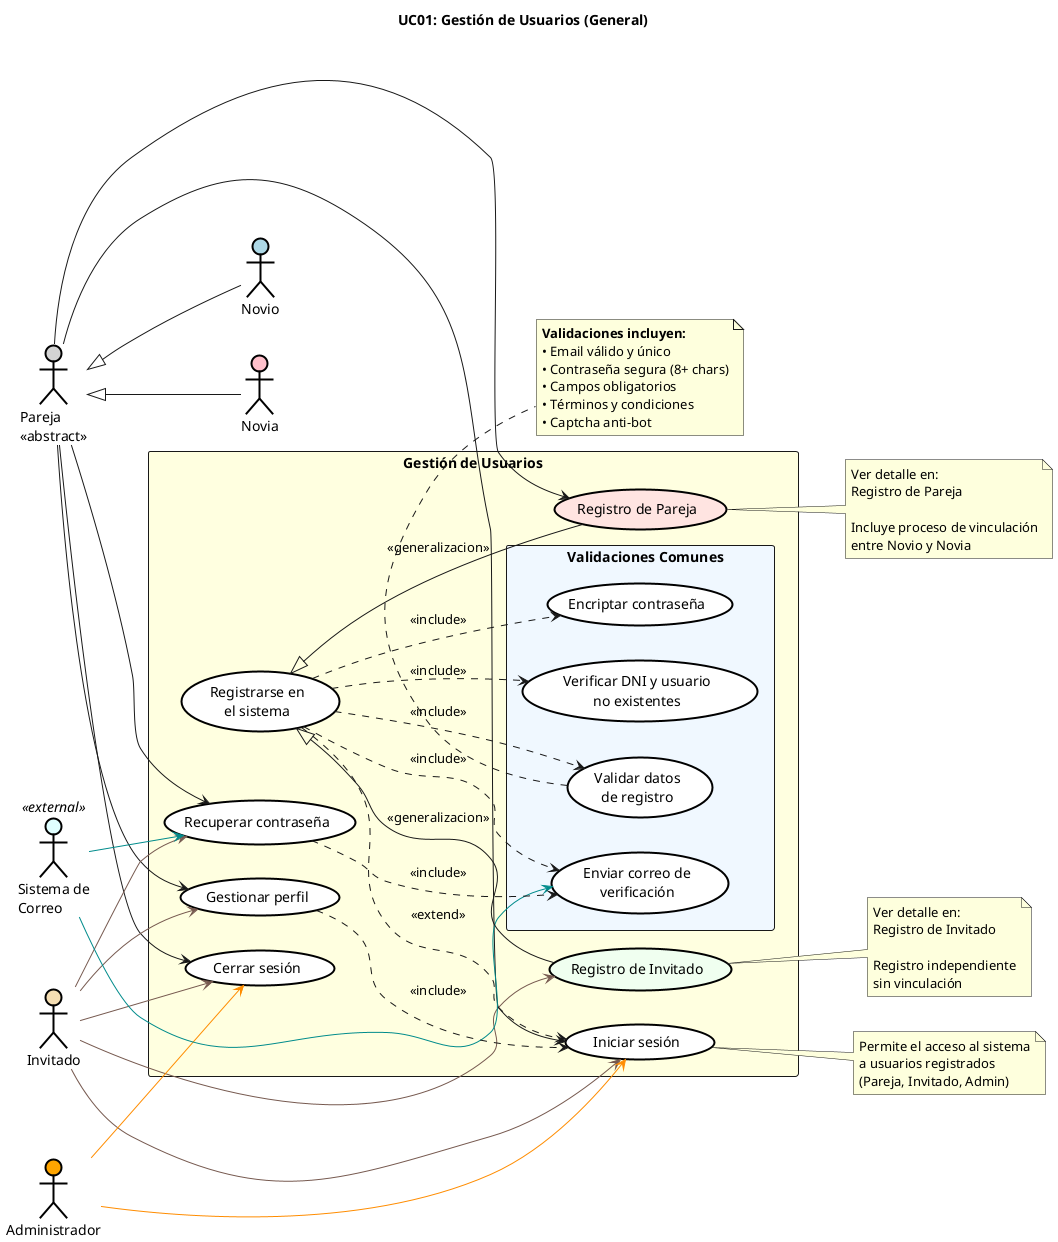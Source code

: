 @startuml moduloUsuariosGeneral
left to right direction
skinparam packageStyle rectangle

skinparam usecase {
    BackgroundColor White
    BorderColor Black
    BorderThickness 2
}

skinparam actor {
    BackgroundColor White
    BorderColor Black
    BorderThickness 2
}

skinparam package {
    BorderThickness 2
    FontStyle bold
}

title UC01: Gestión de Usuarios (General)

' ===== ACTORES =====
actor "Pareja\n<<abstract>>" as Pareja #LightGray
actor "Novio" as SoyNovio #LightBlue
actor "Novia" as SoyNovia #Pink
actor "Invitado" as Invitado #Wheat
actor "Administrador" as Admin #Orange
actor "Sistema de\nCorreo" as Mail <<external>> #LightCyan

' Generalización
SoyNovio -up-|> Pareja
SoyNovia -up-|> Pareja

' ===== CASOS DE USO PRINCIPALES =====
package "Gestión de Usuarios" #LightYellow {
  
  usecase (Registrarse en\nel sistema) as UC01
  usecase (Iniciar sesión) as UC02
  usecase (Gestionar perfil) as UC03
  usecase (Recuperar contraseña) as UC04
  usecase (Cerrar sesión) as UC05
  usecase (Registro de Pareja) as MOD1A #MistyRose
  usecase (Registro de Invitado) as MOD1B #Honeydew
  
  
  package "   Validaciones Comunes" #AliceBlue {
    usecase (Validar datos\nde registro) as UC01b
    usecase (Verificar DNI y usuario\nno existentes) as UC01c
    usecase (Encriptar contraseña) as UC01d
    usecase (Enviar correo de\nverificación) as UC01e
  }
}

' ===== RELACIONES DE ACTORES =====

' Actores - Registro
Pareja -up-> MOD1A 
Invitado -up-> MOD1B #76594F

' Actores - Funcionalidades generales
Pareja --> UC02 
Pareja --> UC03 
Pareja --> UC04 
Pareja --> UC05 

Invitado --> UC02 #76594F
Invitado --> UC03 #76594F
Invitado --> UC04 #76594F
Invitado --> UC05 #76594F

Admin --> UC02 #DarkOrange
Admin --> UC05 #DarkOrange

' Sistema externo
Mail --> UC01e #DarkCyan
Mail --> UC04 #DarkCyan

' ===== RELACIONES ENTRE CASOS DE USO =====

' Flujo principal
MOD1A -up-|> UC01 : <<generalizacion>>
MOD1B -up-|> UC01 : <<generalizacion>>
UC01 ..> UC01b : <<include>>
UC01 ..> UC01c : <<include>>
UC01 ..> UC01d : <<include>>
UC01 ..> UC01e : <<include>>
UC01 ..> UC02  : <<extend>>


' Otras relaciones
UC03 ..> UC02 : <<include>>
UC04 ..> UC01e : <<include>>

' ===== NOTAS EXPLICATIVAS =====

note right of MOD1A
  Ver detalle en:
  Registro de Pareja
  
  Incluye proceso de vinculación
  entre Novio y Novia
end note

note right of MOD1B
  Ver detalle en:
  Registro de Invitado
  
  Registro independiente
  sin vinculación
end note

note bottom of UC01b
  **Validaciones incluyen:**
  • Email válido y único
  • Contraseña segura (8+ chars)
  • Campos obligatorios
  • Términos y condiciones
  • Captcha anti-bot
end note

note right of UC02
  Permite el acceso al sistema
  a usuarios registrados
  (Pareja, Invitado, Admin)
end note

@enduml